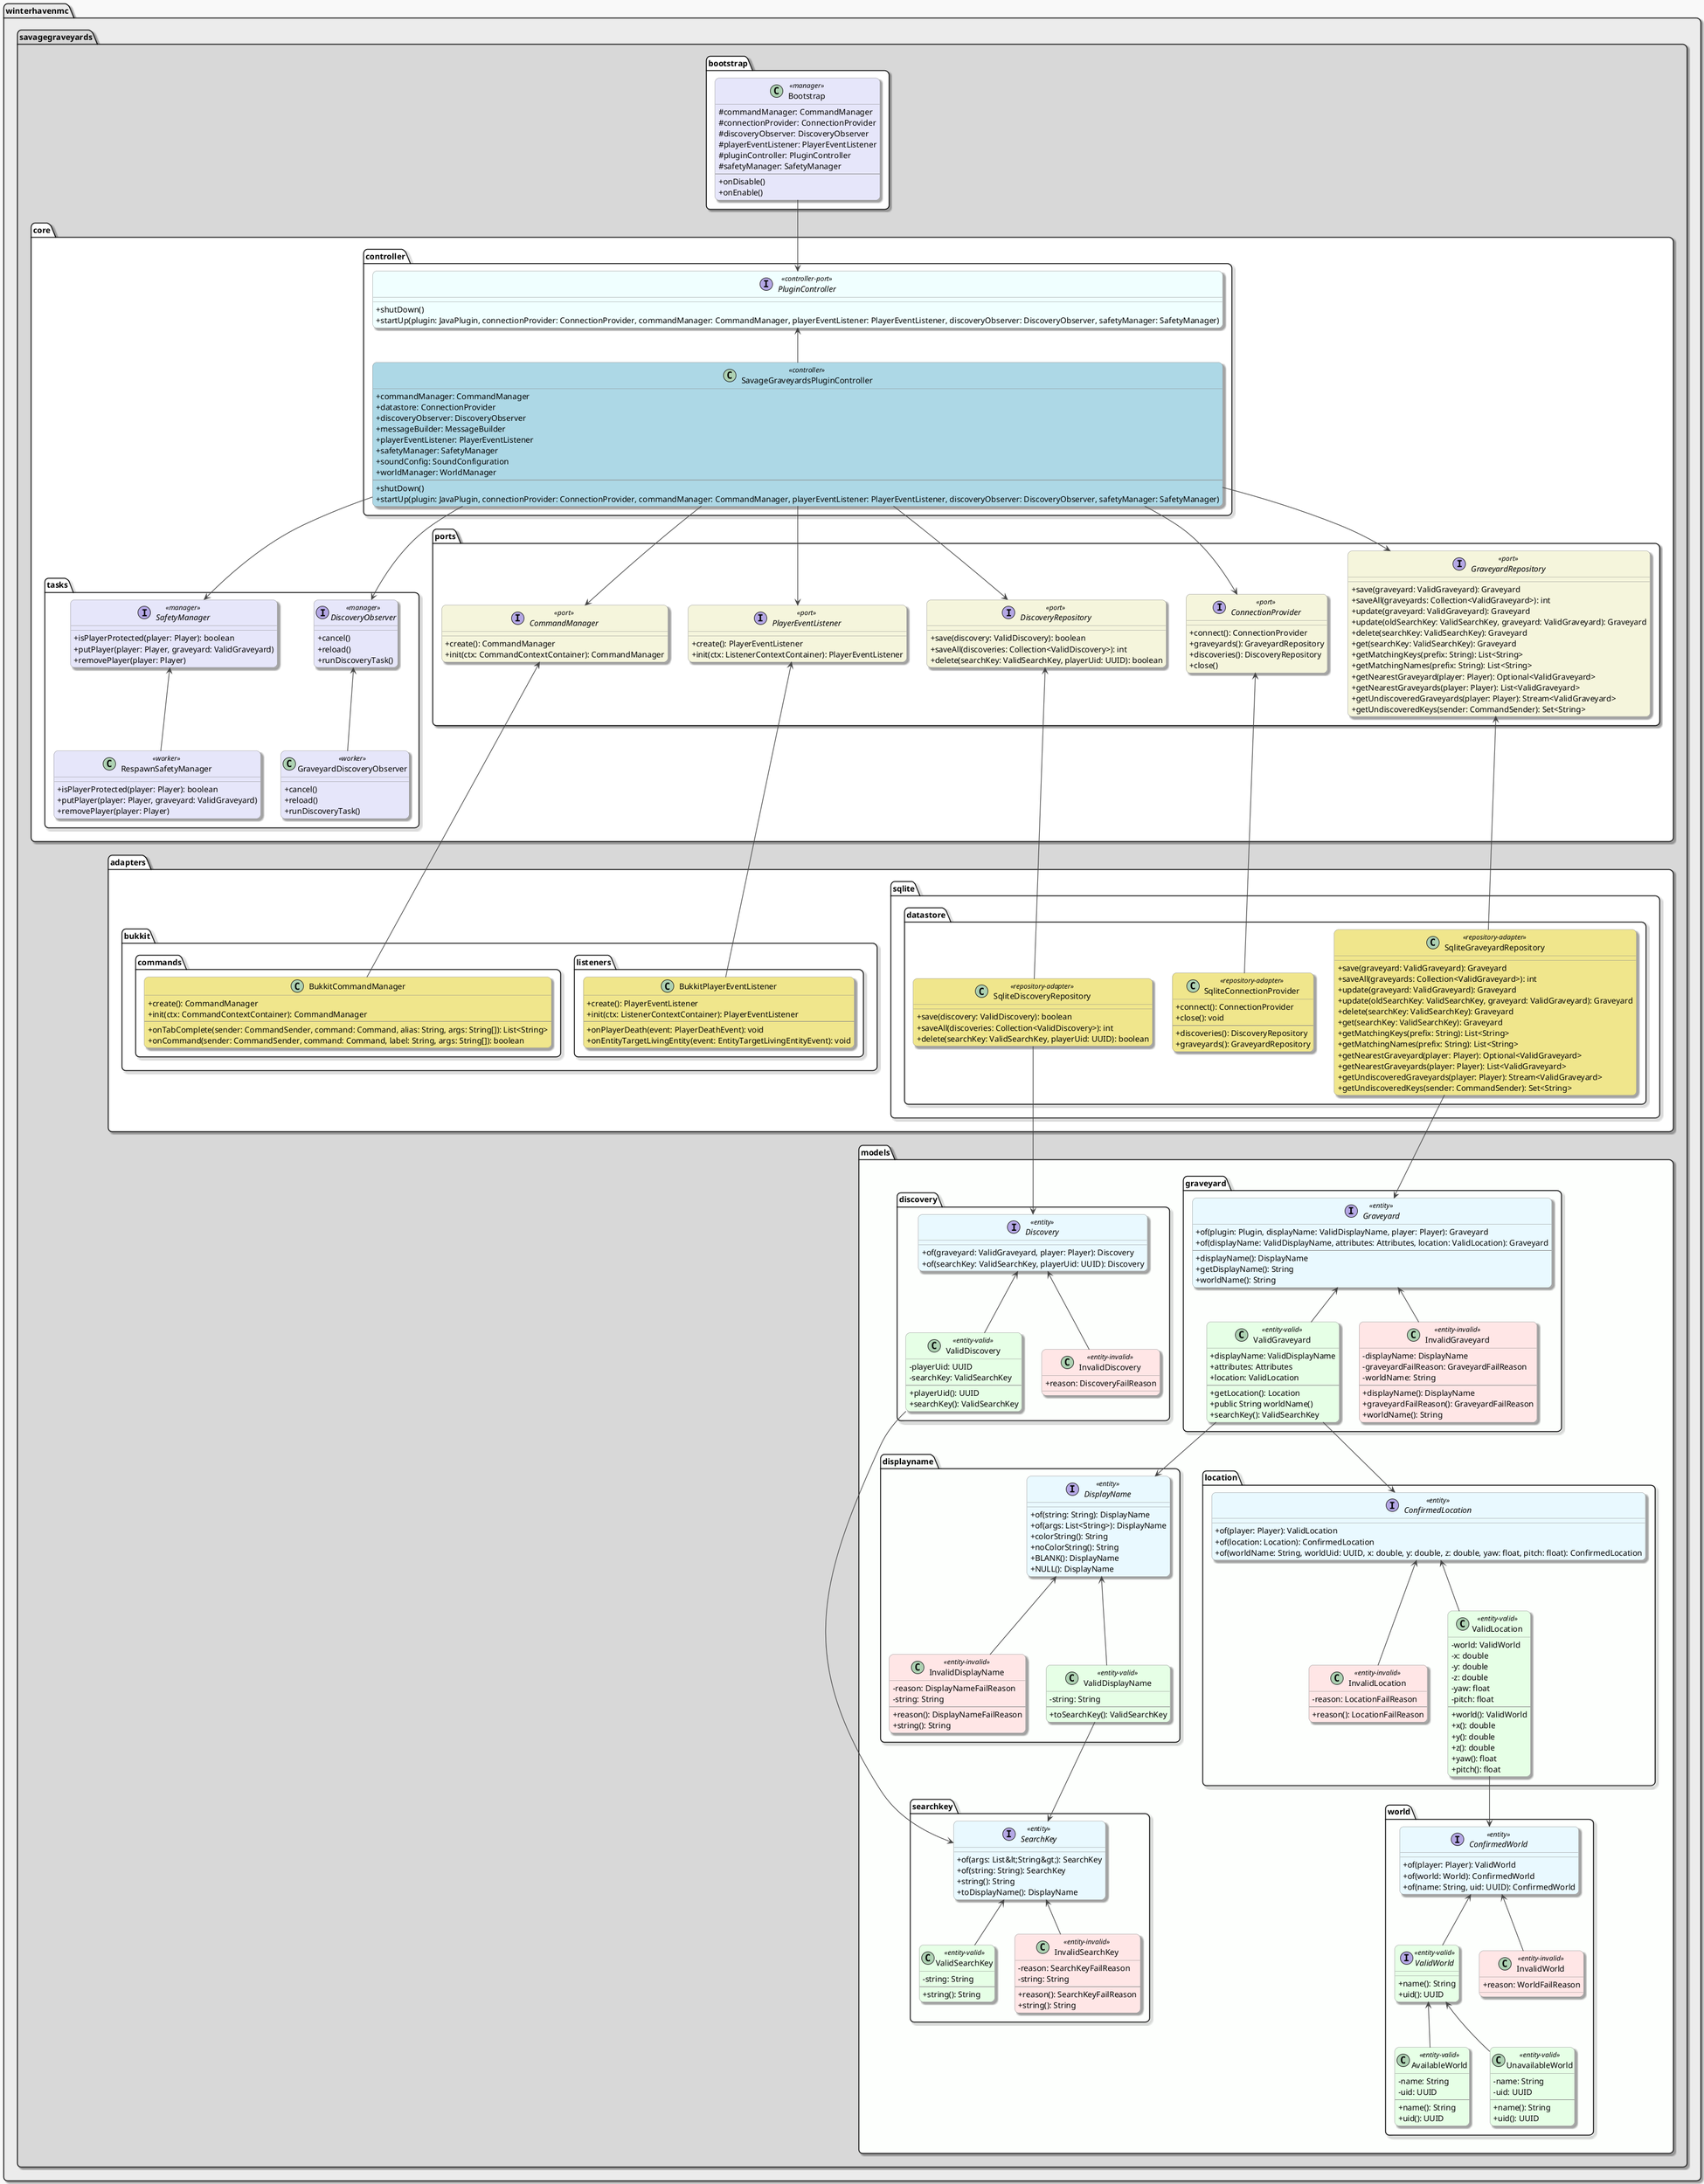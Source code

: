@startuml
' === GLOBAL STYLING ===
skinparam backgroundColor #f9f9f9
skinparam shadowing true
skinparam roundCorner 15
skinparam ArrowColor #444444
skinparam ArrowThickness 1.2
skinparam ArrowFontSize 11
skinparam packageTitleFontSize 14
skinparam classFontName "Helvetica"
skinparam classAttributeIconSize 0
skinparam class {
  BackgroundColor white
  BorderColor #888888
}

' stereotype coloring
skinparam class {
  BackgroundColor<<controller>> LightBlue
  BackgroundColor<<controller-port>> Azure
  BackgroundColor<<manager>> Lavender
  BackgroundColor<<worker>> Lavender
  BackgroundColor<<port>> Beige
  BackgroundColor<<repository>> #EBF7E3
  BackgroundColor<<repository-adapter>> Khaki
  BackgroundColor<<entity>> #e9f9ff
  BackgroundColor<<entity-valid>> #e6ffe6
  BackgroundColor<<entity-invalid>> #ffe6e6
}

' === PACKAGES ===
package winterhavenmc #ececec {
    package savagegraveyards #d8d8d8 {
        ' --- Bootstrap classes ---
        package bootstrap #ffffff {
            class Bootstrap <<manager>> {
                #   commandManager: CommandManager
                #   connectionProvider: ConnectionProvider
                #   discoveryObserver: DiscoveryObserver
                #   playerEventListener: PlayerEventListener
                #   pluginController: PluginController
                #   safetyManager: SafetyManager
                ---
                + onDisable()
                + onEnable()
            }
        }

        ' --- Core classes ---
        package core #ffffff {
            package controller {
                interface PluginController <<controller-port>> {
                    + shutDown()
                    + startUp(plugin: JavaPlugin, connectionProvider: ConnectionProvider, commandManager: CommandManager, playerEventListener: PlayerEventListener, discoveryObserver: DiscoveryObserver, safetyManager: SafetyManager)
                }

                class SavageGraveyardsPluginController <<controller>> {
                    + commandManager: CommandManager
                    + datastore: ConnectionProvider
                    + discoveryObserver: DiscoveryObserver
                    + messageBuilder: MessageBuilder
                    + playerEventListener: PlayerEventListener
                    + safetyManager: SafetyManager
                    + soundConfig: SoundConfiguration
                    + worldManager: WorldManager
                    --
                    + shutDown()
                    + startUp(plugin: JavaPlugin, connectionProvider: ConnectionProvider, commandManager: CommandManager, playerEventListener: PlayerEventListener, discoveryObserver: DiscoveryObserver, safetyManager: SafetyManager)
                }
            }

            package ports #ffffff {
                interface CommandManager <<port>> {
                    + create(): CommandManager
                	+ init(ctx: CommandContextContainer): CommandManager
                }

                interface PlayerEventListener <<port>> {
                    + create(): PlayerEventListener
                    + init(ctx: ListenerContextContainer): PlayerEventListener
                }

                interface ConnectionProvider <<port>> {
                    + connect(): ConnectionProvider
                    + graveyards(): GraveyardRepository
                    + discoveries(): DiscoveryRepository
                    + close()

                }

                interface DiscoveryRepository <<port>> {
                  + save(discovery: ValidDiscovery): boolean
                  + saveAll(discoveries: Collection<ValidDiscovery>): int
                  + delete(searchKey: ValidSearchKey, playerUid: UUID): boolean
                }
                interface GraveyardRepository <<port>> {
                    + save(graveyard: ValidGraveyard): Graveyard
                    + saveAll(graveyards: Collection<ValidGraveyard>): int
                    + update(graveyard: ValidGraveyard): Graveyard
                    + update(oldSearchKey: ValidSearchKey, graveyard: ValidGraveyard): Graveyard
                    + delete(searchKey: ValidSearchKey): Graveyard
                    + get(searchKey: ValidSearchKey): Graveyard
                    + getMatchingKeys(prefix: String): List<String>
                    + getMatchingNames(prefix: String): List<String>
                    + getNearestGraveyard(player: Player): Optional<ValidGraveyard>
                    + getNearestGraveyards(player: Player): List<ValidGraveyard>
                    + getUndiscoveredGraveyards(player: Player): Stream<ValidGraveyard>
                    + getUndiscoveredKeys(sender: CommandSender): Set<String>
                }
            }

            package tasks {
                interface DiscoveryObserver <<manager>> {
                    + cancel()
                    + reload()
                    + runDiscoveryTask()
                }

                class GraveyardDiscoveryObserver <<worker>> {
                    + cancel()
                    + reload()
                    + runDiscoveryTask()
                }

                interface SafetyManager <<manager>> {
                    + isPlayerProtected(player: Player): boolean
                    + putPlayer(player: Player, graveyard: ValidGraveyard)
                    + removePlayer(player: Player)
                }

                class RespawnSafetyManager <<worker>> {
                    + isPlayerProtected(player: Player): boolean
                    + putPlayer(player: Player, graveyard: ValidGraveyard)
                    + removePlayer(player: Player)
                }

                DiscoveryObserver <-- GraveyardDiscoveryObserver
                SafetyManager <-- RespawnSafetyManager
            }
        }

        ' --- adapters ---
        package adapters #ffffff {
            package bukkit.commands {
                class BukkitCommandManager #Khaki {
                	+ create(): CommandManager
                	+ init(ctx: CommandContextContainer): CommandManager
                	--
                	+ onTabComplete(sender: CommandSender, command: Command, alias: String, args: String[]): List<String>
    	            + onCommand(sender: CommandSender, command: Command, label: String, args: String[]): boolean
              }
            }

            package bukkit.listeners {
                class BukkitPlayerEventListener #Khaki {
                    + create(): PlayerEventListener
                	+ init(ctx: ListenerContextContainer): PlayerEventListener
                	--
                    + onPlayerDeath(event: PlayerDeathEvent): void
                    + onEntityTargetLivingEntity(event: EntityTargetLivingEntityEvent): void
                }
            }

            package sqlite.datastore {
                class SqliteConnectionProvider <<repository-adapter>> {
                  + connect(): ConnectionProvider
                  + close(): void
                  --
                  + discoveries(): DiscoveryRepository
                  + graveyards(): GraveyardRepository
                }

                class SqliteDiscoveryRepository <<repository-adapter>> {
                  + save(discovery: ValidDiscovery): boolean
                  + saveAll(discoveries: Collection<ValidDiscovery>): int
                  + delete(searchKey: ValidSearchKey, playerUid: UUID): boolean
                }

                class SqliteGraveyardRepository <<repository-adapter>> {
                    + save(graveyard: ValidGraveyard): Graveyard
                    + saveAll(graveyards: Collection<ValidGraveyard>): int
                    + update(graveyard: ValidGraveyard): Graveyard
                    + update(oldSearchKey: ValidSearchKey, graveyard: ValidGraveyard): Graveyard
                    + delete(searchKey: ValidSearchKey): Graveyard
                    + get(searchKey: ValidSearchKey): Graveyard
                    + getMatchingKeys(prefix: String): List<String>
                    + getMatchingNames(prefix: String): List<String>
                    + getNearestGraveyard(player: Player): Optional<ValidGraveyard>
                    + getNearestGraveyards(player: Player): List<ValidGraveyard>
                    + getUndiscoveredGraveyards(player: Player): Stream<ValidGraveyard>
                    + getUndiscoveredKeys(sender: CommandSender): Set<String>
                }
            }
        }

        package models #fdfffd {
            together {
            package discovery {
                interface Discovery <<entity>> {
                    + of(graveyard: ValidGraveyard, player: Player): Discovery
                    + of(searchKey: ValidSearchKey, playerUid: UUID): Discovery
                }
                class ValidDiscovery <<entity-valid>> {
                    - playerUid: UUID
                    - searchKey: ValidSearchKey
                    --
                    + playerUid(): UUID
                    + searchKey(): ValidSearchKey
                }
                class InvalidDiscovery <<entity-invalid>> {
                    + reason: DiscoveryFailReason
                }
                Discovery <-- ValidDiscovery
                Discovery <-- InvalidDiscovery
            }

            package graveyard {
                interface Graveyard <<entity>> {
                    + of(plugin: Plugin, displayName: ValidDisplayName, player: Player): Graveyard
                    + of(displayName: ValidDisplayName, attributes: Attributes, location: ValidLocation): Graveyard
                    --
                    + displayName(): DisplayName
                    + getDisplayName(): String
                    + worldName(): String
                }
                class ValidGraveyard <<entity-valid>> {
                    + displayName: ValidDisplayName
                    + attributes: Attributes
                    + location: ValidLocation
                    --
                    + getLocation(): Location
                    + public String worldName()
                    + searchKey(): ValidSearchKey
                }
                class InvalidGraveyard <<entity-invalid>> {
                    - displayName: DisplayName
                    - graveyardFailReason: GraveyardFailReason
                    - worldName: String
                    --
                    + displayName(): DisplayName
                    + graveyardFailReason(): GraveyardFailReason
                    + worldName(): String
                }
                Graveyard <-- ValidGraveyard
                Graveyard <-- InvalidGraveyard
            }
            }
'            ValidDiscovery --> Graveyard

            together {
                package displayname {
                    interface DisplayName <<entity>> {
                        + of(string: String): DisplayName
                        + of(args: List<String>): DisplayName
                        + colorString(): String
                        + noColorString(): String
                        + BLANK(): DisplayName
                        + NULL(): DisplayName
                    }
                    class ValidDisplayName <<entity-valid>> {
                        - string: String
                        --
                        + toSearchKey(): ValidSearchKey
                    }
                    class InvalidDisplayName <<entity-invalid>> {
                        - reason: DisplayNameFailReason
                        - string: String
                        --
                        + reason(): DisplayNameFailReason
                        + string(): String
                    }
                    DisplayName <-- ValidDisplayName
                    DisplayName <-- InvalidDisplayName
                }
                package searchkey {
                    interface SearchKey <<entity>>
                    {
                        + of(args: List&lt;String&gt;): SearchKey
                        + of(string: String): SearchKey
                        + string(): String
                        + toDisplayName(): DisplayName
                    }

                    class ValidSearchKey <<entity-valid>>
                    {
                        - string: String
                        --
                        + string(): String
                    }

                    class InvalidSearchKey <<entity-invalid>>
                    {
                        - reason: SearchKeyFailReason
                        - string: String
                        --
                        + reason(): SearchKeyFailReason
                        + string(): String
                    }
                    SearchKey <-- ValidSearchKey
                    SearchKey <-- InvalidSearchKey
                }
                ValidDisplayName --> SearchKey
            }
            ValidDiscovery --> SearchKey

            together {
                package location {
                    interface ConfirmedLocation <<entity>> {
                        + of(player: Player): ValidLocation
                        + of(location: Location): ConfirmedLocation
                        + of(worldName: String, worldUid: UUID, x: double, y: double, z: double, yaw: float, pitch: float): ConfirmedLocation
                    }
                    class ValidLocation <<entity-valid>> {
                        - world: ValidWorld
                        - x: double
                        - y: double
                        - z: double
                        - yaw: float
                        - pitch: float
                        --
                        + world(): ValidWorld
                        + x(): double
                        + y(): double
                        + z(): double
                        + yaw(): float
                        + pitch(): float
                    }
                    class InvalidLocation <<entity-invalid>> {
                        - reason: LocationFailReason
                        --
                        + reason(): LocationFailReason
                    }
                    ConfirmedLocation <-- ValidLocation
                    ConfirmedLocation <-- InvalidLocation
                }
                package world {
                    interface ConfirmedWorld <<entity>> {
                        + of(player: Player): ValidWorld
                        + of(world: World): ConfirmedWorld
                        + of(name: String, uid: UUID): ConfirmedWorld
                    }
                    interface ValidWorld <<entity-valid>> {
                        + name(): String
                        + uid(): UUID
                    }
                    class AvailableWorld <<entity-valid>> {
                        - name: String
                        - uid: UUID
                        --
                        + name(): String
                        + uid(): UUID
                    }
                    class UnavailableWorld <<entity-valid>> {
                        - name: String
                        - uid: UUID
                        --
                        + name(): String
                        + uid(): UUID
                    }
                    class InvalidWorld <<entity-invalid>> {
                        + reason: WorldFailReason
                    }
                    ConfirmedWorld <-- ValidWorld
                    ConfirmedWorld <-- InvalidWorld
                    ValidWorld <-- AvailableWorld
                    ValidWorld <-- UnavailableWorld
                }
                ValidLocation --> ConfirmedWorld
            }
            ValidGraveyard --> DisplayName
            ValidGraveyard --> ConfirmedLocation
        }
    }

' === RELATIONSHIPS ===
' bootstrap
Bootstrap --> PluginController

' core
PluginController <-- SavageGraveyardsPluginController
SavageGraveyardsPluginController --> DiscoveryObserver
SavageGraveyardsPluginController --> SafetyManager

' ports
SavageGraveyardsPluginController --> CommandManager
SavageGraveyardsPluginController --> ConnectionProvider
SavageGraveyardsPluginController --> DiscoveryRepository
SavageGraveyardsPluginController --> GraveyardRepository
SavageGraveyardsPluginController --> PlayerEventListener

' adapters
'BukkitCommandManager --> CommandManager
'BukkitPlayerEventListener --> PlayerEventListener
'SqliteConnectionProvider --> ConnectionProvider
'SqliteDiscoveryRepository --> DiscoveryRepository
'SqliteGraveyardRepository --> GraveyardRepository

CommandManager <-- BukkitCommandManager
PlayerEventListener <-- BukkitPlayerEventListener
ConnectionProvider <-- SqliteConnectionProvider
DiscoveryRepository <-- SqliteDiscoveryRepository
GraveyardRepository <-- SqliteGraveyardRepository

' models
SqliteGraveyardRepository --> Graveyard
SqliteDiscoveryRepository --> Discovery

RespawnSafetyManager -[hidden]-> SqliteDiscoveryRepository
GraveyardDiscoveryObserver -[hidden]-> SqliteDiscoveryRepository
}

@enduml
